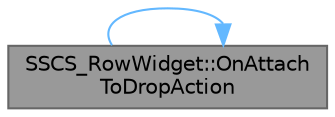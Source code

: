 digraph "SSCS_RowWidget::OnAttachToDropAction"
{
 // INTERACTIVE_SVG=YES
 // LATEX_PDF_SIZE
  bgcolor="transparent";
  edge [fontname=Helvetica,fontsize=10,labelfontname=Helvetica,labelfontsize=10];
  node [fontname=Helvetica,fontsize=10,shape=box,height=0.2,width=0.4];
  rankdir="RL";
  Node1 [id="Node000001",label="SSCS_RowWidget::OnAttach\lToDropAction",height=0.2,width=0.4,color="gray40", fillcolor="grey60", style="filled", fontcolor="black",tooltip="Handler for attaching a single node to this node."];
  Node1 -> Node1 [id="edge1_Node000001_Node000001",dir="back",color="steelblue1",style="solid",tooltip=" "];
}
